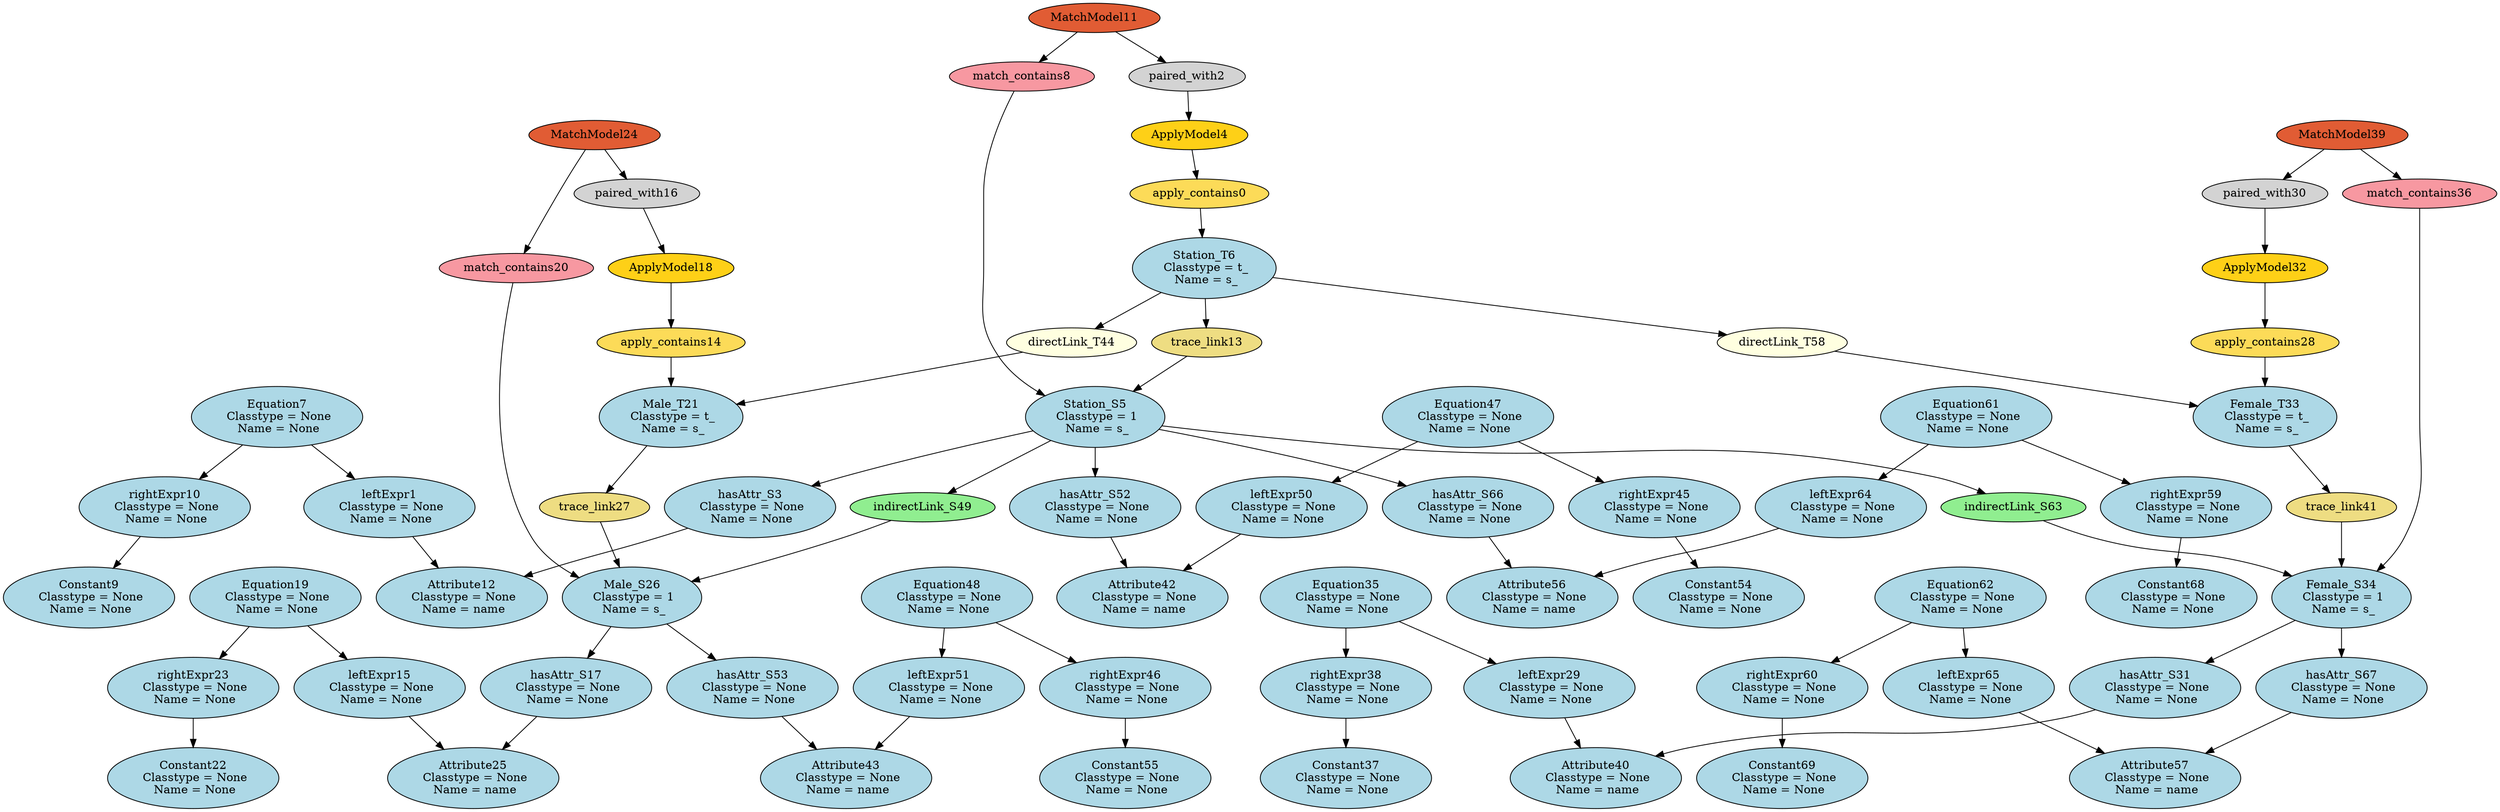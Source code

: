 digraph HEmptyPathCondition_HS2S_HM2M_HF2F_HSM2SM_HSF2SF {
apply_contains0 [style=filled, fillcolor="#FCDB58"];
"leftExpr1\n Classtype = None\n Name = None" [style=filled, fillcolor=lightblue];
paired_with2 [style=filled, fillcolor=lightgray];
"hasAttr_S3\n Classtype = None\n Name = None" [style=filled, fillcolor=lightblue];
ApplyModel4 [style=filled, fillcolor="#FED017"];
"Station_S5\n Classtype = 1\n Name = s_" [style=filled, fillcolor=lightblue];
"Station_T6\n Classtype = t_\n Name = s_" [style=filled, fillcolor=lightblue];
"Equation7\n Classtype = None\n Name = None" [style=filled, fillcolor=lightblue];
match_contains8 [style=filled, fillcolor="#F798A1"];
"Constant9\n Classtype = None\n Name = None" [style=filled, fillcolor=lightblue];
"rightExpr10\n Classtype = None\n Name = None" [style=filled, fillcolor=lightblue];
MatchModel11 [style=filled, fillcolor="#E15C34"];
"Attribute12\n Classtype = None\n Name = name" [style=filled, fillcolor=lightblue];
trace_link13 [style=filled, fillcolor=lightgoldenrod];
apply_contains14 [style=filled, fillcolor="#FCDB58"];
"leftExpr15\n Classtype = None\n Name = None" [style=filled, fillcolor=lightblue];
paired_with16 [style=filled, fillcolor=lightgray];
"hasAttr_S17\n Classtype = None\n Name = None" [style=filled, fillcolor=lightblue];
ApplyModel18 [style=filled, fillcolor="#FED017"];
"Equation19\n Classtype = None\n Name = None" [style=filled, fillcolor=lightblue];
match_contains20 [style=filled, fillcolor="#F798A1"];
"Male_T21\n Classtype = t_\n Name = s_" [style=filled, fillcolor=lightblue];
"Constant22\n Classtype = None\n Name = None" [style=filled, fillcolor=lightblue];
"rightExpr23\n Classtype = None\n Name = None" [style=filled, fillcolor=lightblue];
MatchModel24 [style=filled, fillcolor="#E15C34"];
"Attribute25\n Classtype = None\n Name = name" [style=filled, fillcolor=lightblue];
"Male_S26\n Classtype = 1\n Name = s_" [style=filled, fillcolor=lightblue];
trace_link27 [style=filled, fillcolor=lightgoldenrod];
apply_contains28 [style=filled, fillcolor="#FCDB58"];
"leftExpr29\n Classtype = None\n Name = None" [style=filled, fillcolor=lightblue];
paired_with30 [style=filled, fillcolor=lightgray];
"hasAttr_S31\n Classtype = None\n Name = None" [style=filled, fillcolor=lightblue];
ApplyModel32 [style=filled, fillcolor="#FED017"];
"Female_T33\n Classtype = t_\n Name = s_" [style=filled, fillcolor=lightblue];
"Female_S34\n Classtype = 1\n Name = s_" [style=filled, fillcolor=lightblue];
"Equation35\n Classtype = None\n Name = None" [style=filled, fillcolor=lightblue];
match_contains36 [style=filled, fillcolor="#F798A1"];
"Constant37\n Classtype = None\n Name = None" [style=filled, fillcolor=lightblue];
"rightExpr38\n Classtype = None\n Name = None" [style=filled, fillcolor=lightblue];
MatchModel39 [style=filled, fillcolor="#E15C34"];
"Attribute40\n Classtype = None\n Name = name" [style=filled, fillcolor=lightblue];
trace_link41 [style=filled, fillcolor=lightgoldenrod];
"Attribute42\n Classtype = None\n Name = name" [style=filled, fillcolor=lightblue];
"Attribute43\n Classtype = None\n Name = name" [style=filled, fillcolor=lightblue];
"directLink_T44\n" [style=filled, fillcolor=lightyellow];
"rightExpr45\n Classtype = None\n Name = None" [style=filled, fillcolor=lightblue];
"rightExpr46\n Classtype = None\n Name = None" [style=filled, fillcolor=lightblue];
"Equation47\n Classtype = None\n Name = None" [style=filled, fillcolor=lightblue];
"Equation48\n Classtype = None\n Name = None" [style=filled, fillcolor=lightblue];
indirectLink_S49 [style=filled, fillcolor=lightgreen];
"leftExpr50\n Classtype = None\n Name = None" [style=filled, fillcolor=lightblue];
"leftExpr51\n Classtype = None\n Name = None" [style=filled, fillcolor=lightblue];
"hasAttr_S52\n Classtype = None\n Name = None" [style=filled, fillcolor=lightblue];
"hasAttr_S53\n Classtype = None\n Name = None" [style=filled, fillcolor=lightblue];
"Constant54\n Classtype = None\n Name = None" [style=filled, fillcolor=lightblue];
"Constant55\n Classtype = None\n Name = None" [style=filled, fillcolor=lightblue];
"Attribute56\n Classtype = None\n Name = name" [style=filled, fillcolor=lightblue];
"Attribute57\n Classtype = None\n Name = name" [style=filled, fillcolor=lightblue];
"directLink_T58\n" [style=filled, fillcolor=lightyellow];
"rightExpr59\n Classtype = None\n Name = None" [style=filled, fillcolor=lightblue];
"rightExpr60\n Classtype = None\n Name = None" [style=filled, fillcolor=lightblue];
"Equation61\n Classtype = None\n Name = None" [style=filled, fillcolor=lightblue];
"Equation62\n Classtype = None\n Name = None" [style=filled, fillcolor=lightblue];
indirectLink_S63 [style=filled, fillcolor=lightgreen];
"leftExpr64\n Classtype = None\n Name = None" [style=filled, fillcolor=lightblue];
"leftExpr65\n Classtype = None\n Name = None" [style=filled, fillcolor=lightblue];
"hasAttr_S66\n Classtype = None\n Name = None" [style=filled, fillcolor=lightblue];
"hasAttr_S67\n Classtype = None\n Name = None" [style=filled, fillcolor=lightblue];
"Constant68\n Classtype = None\n Name = None" [style=filled, fillcolor=lightblue];
"Constant69\n Classtype = None\n Name = None" [style=filled, fillcolor=lightblue];
ApplyModel4 -> apply_contains0;
apply_contains0 -> "Station_T6\n Classtype = t_\n Name = s_";
"Equation7\n Classtype = None\n Name = None" -> "leftExpr1\n Classtype = None\n Name = None";
"leftExpr1\n Classtype = None\n Name = None" -> "Attribute12\n Classtype = None\n Name = name";
MatchModel11 -> paired_with2;
paired_with2 -> ApplyModel4;
"Station_S5\n Classtype = 1\n Name = s_" -> "hasAttr_S3\n Classtype = None\n Name = None";
"hasAttr_S3\n Classtype = None\n Name = None" -> "Attribute12\n Classtype = None\n Name = name";
match_contains8 -> "Station_S5\n Classtype = 1\n Name = s_";
"Equation7\n Classtype = None\n Name = None" -> "rightExpr10\n Classtype = None\n Name = None";
MatchModel11 -> match_contains8;
"rightExpr10\n Classtype = None\n Name = None" -> "Constant9\n Classtype = None\n Name = None";
trace_link13 -> "Station_S5\n Classtype = 1\n Name = s_";
"Station_T6\n Classtype = t_\n Name = s_" -> trace_link13;
ApplyModel18 -> apply_contains14;
apply_contains14 -> "Male_T21\n Classtype = t_\n Name = s_";
"Equation19\n Classtype = None\n Name = None" -> "leftExpr15\n Classtype = None\n Name = None";
"leftExpr15\n Classtype = None\n Name = None" -> "Attribute25\n Classtype = None\n Name = name";
MatchModel24 -> paired_with16;
paired_with16 -> ApplyModel18;
"Male_S26\n Classtype = 1\n Name = s_" -> "hasAttr_S17\n Classtype = None\n Name = None";
"hasAttr_S17\n Classtype = None\n Name = None" -> "Attribute25\n Classtype = None\n Name = name";
"Equation19\n Classtype = None\n Name = None" -> "rightExpr23\n Classtype = None\n Name = None";
MatchModel24 -> match_contains20;
match_contains20 -> "Male_S26\n Classtype = 1\n Name = s_";
"rightExpr23\n Classtype = None\n Name = None" -> "Constant22\n Classtype = None\n Name = None";
trace_link27 -> "Male_S26\n Classtype = 1\n Name = s_";
"Male_T21\n Classtype = t_\n Name = s_" -> trace_link27;
ApplyModel32 -> apply_contains28;
apply_contains28 -> "Female_T33\n Classtype = t_\n Name = s_";
"Equation35\n Classtype = None\n Name = None" -> "leftExpr29\n Classtype = None\n Name = None";
"leftExpr29\n Classtype = None\n Name = None" -> "Attribute40\n Classtype = None\n Name = name";
MatchModel39 -> paired_with30;
paired_with30 -> ApplyModel32;
"Female_S34\n Classtype = 1\n Name = s_" -> "hasAttr_S31\n Classtype = None\n Name = None";
"hasAttr_S31\n Classtype = None\n Name = None" -> "Attribute40\n Classtype = None\n Name = name";
match_contains36 -> "Female_S34\n Classtype = 1\n Name = s_";
"Equation35\n Classtype = None\n Name = None" -> "rightExpr38\n Classtype = None\n Name = None";
MatchModel39 -> match_contains36;
"rightExpr38\n Classtype = None\n Name = None" -> "Constant37\n Classtype = None\n Name = None";
trace_link41 -> "Female_S34\n Classtype = 1\n Name = s_";
"Female_T33\n Classtype = t_\n Name = s_" -> trace_link41;
"Station_S5\n Classtype = 1\n Name = s_" -> indirectLink_S49;
indirectLink_S49 -> "Male_S26\n Classtype = 1\n Name = s_";
"Station_T6\n Classtype = t_\n Name = s_" -> "directLink_T44\n";
"directLink_T44\n" -> "Male_T21\n Classtype = t_\n Name = s_";
"hasAttr_S52\n Classtype = None\n Name = None" -> "Attribute42\n Classtype = None\n Name = name";
"leftExpr50\n Classtype = None\n Name = None" -> "Attribute42\n Classtype = None\n Name = name";
"Equation47\n Classtype = None\n Name = None" -> "rightExpr45\n Classtype = None\n Name = None";
"Equation47\n Classtype = None\n Name = None" -> "leftExpr50\n Classtype = None\n Name = None";
"rightExpr45\n Classtype = None\n Name = None" -> "Constant54\n Classtype = None\n Name = None";
"Station_S5\n Classtype = 1\n Name = s_" -> "hasAttr_S52\n Classtype = None\n Name = None";
"hasAttr_S53\n Classtype = None\n Name = None" -> "Attribute43\n Classtype = None\n Name = name";
"leftExpr51\n Classtype = None\n Name = None" -> "Attribute43\n Classtype = None\n Name = name";
"Equation48\n Classtype = None\n Name = None" -> "rightExpr46\n Classtype = None\n Name = None";
"Equation48\n Classtype = None\n Name = None" -> "leftExpr51\n Classtype = None\n Name = None";
"rightExpr46\n Classtype = None\n Name = None" -> "Constant55\n Classtype = None\n Name = None";
"Male_S26\n Classtype = 1\n Name = s_" -> "hasAttr_S53\n Classtype = None\n Name = None";
"Station_S5\n Classtype = 1\n Name = s_" -> indirectLink_S63;
indirectLink_S63 -> "Female_S34\n Classtype = 1\n Name = s_";
"hasAttr_S66\n Classtype = None\n Name = None" -> "Attribute56\n Classtype = None\n Name = name";
"leftExpr64\n Classtype = None\n Name = None" -> "Attribute56\n Classtype = None\n Name = name";
"Equation61\n Classtype = None\n Name = None" -> "rightExpr59\n Classtype = None\n Name = None";
"Equation61\n Classtype = None\n Name = None" -> "leftExpr64\n Classtype = None\n Name = None";
"rightExpr59\n Classtype = None\n Name = None" -> "Constant68\n Classtype = None\n Name = None";
"Station_S5\n Classtype = 1\n Name = s_" -> "hasAttr_S66\n Classtype = None\n Name = None";
"leftExpr65\n Classtype = None\n Name = None" -> "Attribute57\n Classtype = None\n Name = name";
"hasAttr_S67\n Classtype = None\n Name = None" -> "Attribute57\n Classtype = None\n Name = name";
"Equation62\n Classtype = None\n Name = None" -> "rightExpr60\n Classtype = None\n Name = None";
"Equation62\n Classtype = None\n Name = None" -> "leftExpr65\n Classtype = None\n Name = None";
"rightExpr60\n Classtype = None\n Name = None" -> "Constant69\n Classtype = None\n Name = None";
"Station_T6\n Classtype = t_\n Name = s_" -> "directLink_T58\n";
"directLink_T58\n" -> "Female_T33\n Classtype = t_\n Name = s_";
"Female_S34\n Classtype = 1\n Name = s_" -> "hasAttr_S67\n Classtype = None\n Name = None";
}
